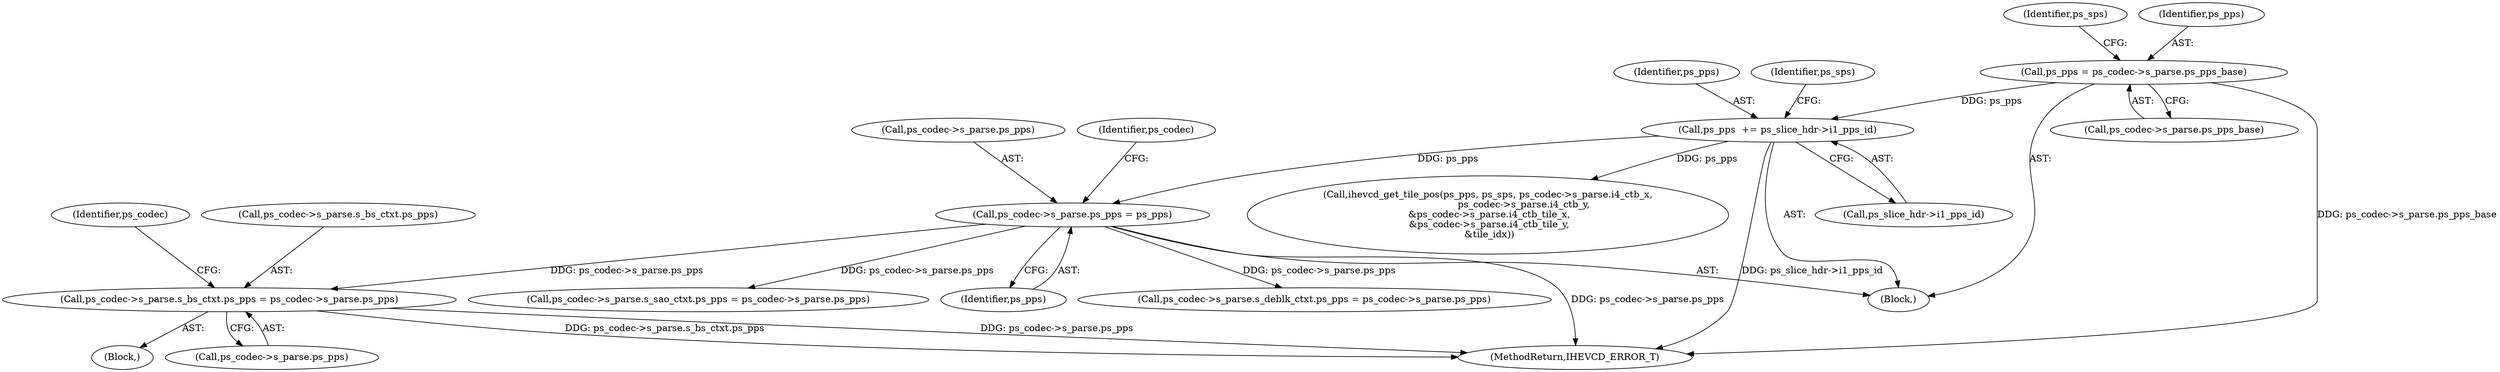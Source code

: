 digraph "0_Android_bcfc7124f6ef9f1ec128fb2e90de774a5b33d199_0@pointer" {
"1003913" [label="(Call,ps_codec->s_parse.s_bs_ctxt.ps_pps = ps_codec->s_parse.ps_pps)"];
"1000333" [label="(Call,ps_codec->s_parse.ps_pps = ps_pps)"];
"1000247" [label="(Call,ps_pps  += ps_slice_hdr->i1_pps_id)"];
"1000222" [label="(Call,ps_pps = ps_codec->s_parse.ps_pps_base)"];
"1000224" [label="(Call,ps_codec->s_parse.ps_pps_base)"];
"1003914" [label="(Call,ps_codec->s_parse.s_bs_ctxt.ps_pps)"];
"1000343" [label="(Identifier,ps_codec)"];
"1000253" [label="(Identifier,ps_sps)"];
"1000247" [label="(Call,ps_pps  += ps_slice_hdr->i1_pps_id)"];
"1000333" [label="(Call,ps_codec->s_parse.ps_pps = ps_pps)"];
"1005042" [label="(Call,ps_codec->s_parse.s_deblk_ctxt.ps_pps = ps_codec->s_parse.ps_pps)"];
"1000354" [label="(Call,ihevcd_get_tile_pos(ps_pps, ps_sps, ps_codec->s_parse.i4_ctb_x,\n                        ps_codec->s_parse.i4_ctb_y,\n &ps_codec->s_parse.i4_ctb_tile_x,\n &ps_codec->s_parse.i4_ctb_tile_y,\n &tile_idx))"];
"1000230" [label="(Identifier,ps_sps)"];
"1003930" [label="(Identifier,ps_codec)"];
"1000191" [label="(Block,)"];
"1005103" [label="(Call,ps_codec->s_parse.s_sao_ctxt.ps_pps = ps_codec->s_parse.ps_pps)"];
"1000248" [label="(Identifier,ps_pps)"];
"1000249" [label="(Call,ps_slice_hdr->i1_pps_id)"];
"1005173" [label="(MethodReturn,IHEVCD_ERROR_T)"];
"1003913" [label="(Call,ps_codec->s_parse.s_bs_ctxt.ps_pps = ps_codec->s_parse.ps_pps)"];
"1003789" [label="(Block,)"];
"1003921" [label="(Call,ps_codec->s_parse.ps_pps)"];
"1000223" [label="(Identifier,ps_pps)"];
"1000334" [label="(Call,ps_codec->s_parse.ps_pps)"];
"1000222" [label="(Call,ps_pps = ps_codec->s_parse.ps_pps_base)"];
"1000339" [label="(Identifier,ps_pps)"];
"1003913" -> "1003789"  [label="AST: "];
"1003913" -> "1003921"  [label="CFG: "];
"1003914" -> "1003913"  [label="AST: "];
"1003921" -> "1003913"  [label="AST: "];
"1003930" -> "1003913"  [label="CFG: "];
"1003913" -> "1005173"  [label="DDG: ps_codec->s_parse.ps_pps"];
"1003913" -> "1005173"  [label="DDG: ps_codec->s_parse.s_bs_ctxt.ps_pps"];
"1000333" -> "1003913"  [label="DDG: ps_codec->s_parse.ps_pps"];
"1000333" -> "1000191"  [label="AST: "];
"1000333" -> "1000339"  [label="CFG: "];
"1000334" -> "1000333"  [label="AST: "];
"1000339" -> "1000333"  [label="AST: "];
"1000343" -> "1000333"  [label="CFG: "];
"1000333" -> "1005173"  [label="DDG: ps_codec->s_parse.ps_pps"];
"1000247" -> "1000333"  [label="DDG: ps_pps"];
"1000333" -> "1005042"  [label="DDG: ps_codec->s_parse.ps_pps"];
"1000333" -> "1005103"  [label="DDG: ps_codec->s_parse.ps_pps"];
"1000247" -> "1000191"  [label="AST: "];
"1000247" -> "1000249"  [label="CFG: "];
"1000248" -> "1000247"  [label="AST: "];
"1000249" -> "1000247"  [label="AST: "];
"1000253" -> "1000247"  [label="CFG: "];
"1000247" -> "1005173"  [label="DDG: ps_slice_hdr->i1_pps_id"];
"1000222" -> "1000247"  [label="DDG: ps_pps"];
"1000247" -> "1000354"  [label="DDG: ps_pps"];
"1000222" -> "1000191"  [label="AST: "];
"1000222" -> "1000224"  [label="CFG: "];
"1000223" -> "1000222"  [label="AST: "];
"1000224" -> "1000222"  [label="AST: "];
"1000230" -> "1000222"  [label="CFG: "];
"1000222" -> "1005173"  [label="DDG: ps_codec->s_parse.ps_pps_base"];
}
